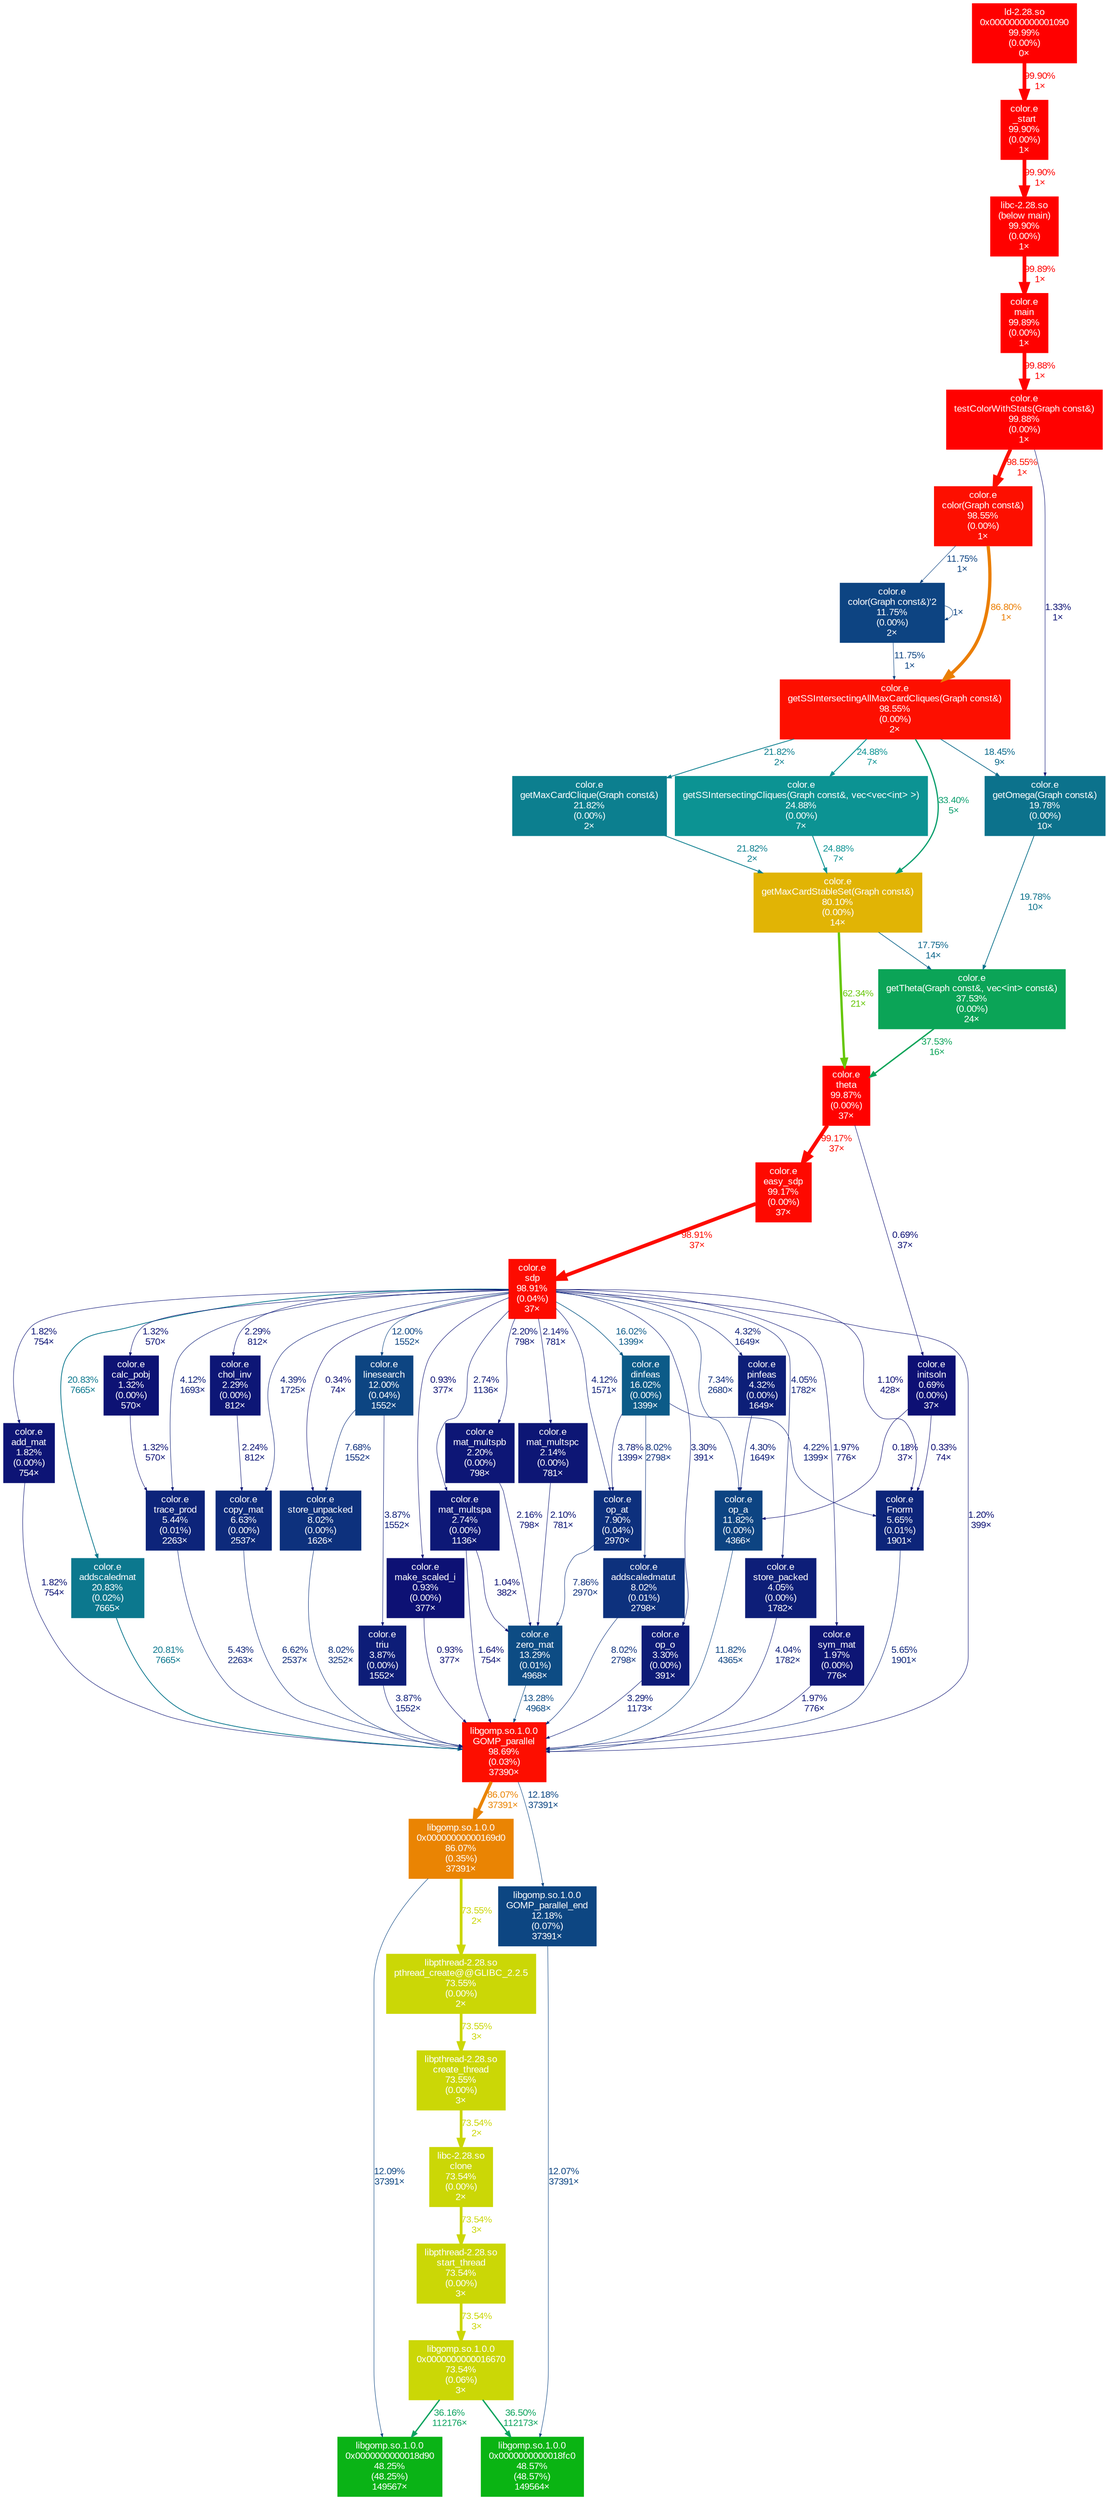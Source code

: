 digraph {
	graph [fontname=Arial, nodesep=0.125, ranksep=0.25];
	node [fontcolor=white, fontname=Arial, height=0, shape=box, style=filled, width=0];
	edge [fontname=Arial];
	"(below main)" [color="#ff0100", fontcolor="#ffffff", fontsize="10.00", label="libc-2.28.so\n(below main)\n99.90%\n(0.00%)\n1×"];
	"(below main)" -> main [arrowsize="1.00", color="#ff0100", fontcolor="#ff0100", fontsize="10.00", label="99.89%\n1×", labeldistance="4.00", penwidth="4.00"];
	"0x0000000000001090" [color="#ff0000", fontcolor="#ffffff", fontsize="10.00", label="ld-2.28.so\n0x0000000000001090\n99.99%\n(0.00%)\n0×"];
	"0x0000000000001090" -> "_start" [arrowsize="1.00", color="#ff0100", fontcolor="#ff0100", fontsize="10.00", label="99.90%\n1×", labeldistance="4.00", penwidth="4.00"];
	"0x0000000000016670" [color="#cbd706", fontcolor="#ffffff", fontsize="10.00", label="libgomp.so.1.0.0\n0x0000000000016670\n73.54%\n(0.06%)\n3×"];
	"0x0000000000016670" -> "0x0000000000018d90" [arrowsize="0.60", color="#0ba35f", fontcolor="#0ba35f", fontsize="10.00", label="36.16%\n112176×", labeldistance="1.45", penwidth="1.45"];
	"0x0000000000016670" -> "0x0000000000018fc0" [arrowsize="0.60", color="#0ba35d", fontcolor="#0ba35d", fontsize="10.00", label="36.50%\n112173×", labeldistance="1.46", penwidth="1.46"];
	"0x00000000000169d0" [color="#ea8403", fontcolor="#ffffff", fontsize="10.00", label="libgomp.so.1.0.0\n0x00000000000169d0\n86.07%\n(0.35%)\n37391×"];
	"0x00000000000169d0" -> "0x0000000000018d90" [arrowsize="0.35", color="#0d4682", fontcolor="#0d4682", fontsize="10.00", label="12.09%\n37391×", labeldistance="0.50", penwidth="0.50"];
	"0x00000000000169d0" -> "pthread_create@@GLIBC_2.2.5" [arrowsize="0.86", color="#cbd706", fontcolor="#cbd706", fontsize="10.00", label="73.55%\n2×", labeldistance="2.94", penwidth="2.94"];
	"0x0000000000018d90" [color="#0ab316", fontcolor="#ffffff", fontsize="10.00", label="libgomp.so.1.0.0\n0x0000000000018d90\n48.25%\n(48.25%)\n149567×"];
	"0x0000000000018fc0" [color="#0ab413", fontcolor="#ffffff", fontsize="10.00", label="libgomp.so.1.0.0\n0x0000000000018fc0\n48.57%\n(48.57%)\n149564×"];
	Fnorm [color="#0d257a", fontcolor="#ffffff", fontsize="10.00", label="color.e\nFnorm\n5.65%\n(0.01%)\n1901×"];
	Fnorm -> "GOMP_parallel" [arrowsize="0.35", color="#0d257a", fontcolor="#0d257a", fontsize="10.00", label="5.65%\n1901×", labeldistance="0.50", penwidth="0.50"];
	"GOMP_parallel" [color="#fd0e00", fontcolor="#ffffff", fontsize="10.00", label="libgomp.so.1.0.0\nGOMP_parallel\n98.69%\n(0.03%)\n37390×"];
	"GOMP_parallel" -> "0x00000000000169d0" [arrowsize="0.93", color="#ea8403", fontcolor="#ea8403", fontsize="10.00", label="86.07%\n37391×", labeldistance="3.44", penwidth="3.44"];
	"GOMP_parallel" -> "GOMP_parallel_end" [arrowsize="0.35", color="#0d4682", fontcolor="#0d4682", fontsize="10.00", label="12.18%\n37391×", labeldistance="0.50", penwidth="0.50"];
	"GOMP_parallel_end" [color="#0d4682", fontcolor="#ffffff", fontsize="10.00", label="libgomp.so.1.0.0\nGOMP_parallel_end\n12.18%\n(0.07%)\n37391×"];
	"GOMP_parallel_end" -> "0x0000000000018fc0" [arrowsize="0.35", color="#0d4582", fontcolor="#0d4582", fontsize="10.00", label="12.07%\n37391×", labeldistance="0.50", penwidth="0.50"];
	"_start" [color="#ff0100", fontcolor="#ffffff", fontsize="10.00", label="color.e\n_start\n99.90%\n(0.00%)\n1×"];
	"_start" -> "(below main)" [arrowsize="1.00", color="#ff0100", fontcolor="#ff0100", fontsize="10.00", label="99.90%\n1×", labeldistance="4.00", penwidth="4.00"];
	"add_mat" [color="#0d1475", fontcolor="#ffffff", fontsize="10.00", label="color.e\nadd_mat\n1.82%\n(0.00%)\n754×"];
	"add_mat" -> "GOMP_parallel" [arrowsize="0.35", color="#0d1475", fontcolor="#0d1475", fontsize="10.00", label="1.82%\n754×", labeldistance="0.50", penwidth="0.50"];
	addscaledmat [color="#0c788e", fontcolor="#ffffff", fontsize="10.00", label="color.e\naddscaledmat\n20.83%\n(0.02%)\n7665×"];
	addscaledmat -> "GOMP_parallel" [arrowsize="0.46", color="#0c788e", fontcolor="#0c788e", fontsize="10.00", label="20.81%\n7665×", labeldistance="0.83", penwidth="0.83"];
	addscaledmatut [color="#0d317d", fontcolor="#ffffff", fontsize="10.00", label="color.e\naddscaledmatut\n8.02%\n(0.01%)\n2798×"];
	addscaledmatut -> "GOMP_parallel" [arrowsize="0.35", color="#0d317d", fontcolor="#0d317d", fontsize="10.00", label="8.02%\n2798×", labeldistance="0.50", penwidth="0.50"];
	"calc_pobj" [color="#0d1274", fontcolor="#ffffff", fontsize="10.00", label="color.e\ncalc_pobj\n1.32%\n(0.00%)\n570×"];
	"calc_pobj" -> "trace_prod" [arrowsize="0.35", color="#0d1274", fontcolor="#0d1274", fontsize="10.00", label="1.32%\n570×", labeldistance="0.50", penwidth="0.50"];
	"chol_inv" [color="#0d1676", fontcolor="#ffffff", fontsize="10.00", label="color.e\nchol_inv\n2.29%\n(0.00%)\n812×"];
	"chol_inv" -> "copy_mat" [arrowsize="0.35", color="#0d1676", fontcolor="#0d1676", fontsize="10.00", label="2.24%\n812×", labeldistance="0.50", penwidth="0.50"];
	clone [color="#cbd706", fontcolor="#ffffff", fontsize="10.00", label="libc-2.28.so\nclone\n73.54%\n(0.00%)\n2×"];
	clone -> "start_thread" [arrowsize="0.86", color="#cbd706", fontcolor="#cbd706", fontsize="10.00", label="73.54%\n3×", labeldistance="2.94", penwidth="2.94"];
	"color(Graph const&)" [color="#fd0f00", fontcolor="#ffffff", fontsize="10.00", label="color.e\ncolor(Graph const&)\n98.55%\n(0.00%)\n1×"];
	"color(Graph const&)" -> "color(Graph const&)'2" [arrowsize="0.35", color="#0d4482", fontcolor="#0d4482", fontsize="10.00", label="11.75%\n1×", labeldistance="0.50", penwidth="0.50"];
	"color(Graph const&)" -> "getSSIntersectingAllMaxCardCliques(Graph const&)" [arrowsize="0.93", color="#eb7e03", fontcolor="#eb7e03", fontsize="10.00", label="86.80%\n1×", labeldistance="3.47", penwidth="3.47"];
	"color(Graph const&)'2" [color="#0d4482", fontcolor="#ffffff", fontsize="10.00", label="color.e\ncolor(Graph const&)'2\n11.75%\n(0.00%)\n2×"];
	"color(Graph const&)'2" -> "color(Graph const&)'2" [arrowsize="0.35", color="#0d4482", fontcolor="#0d4482", fontsize="10.00", label="1×", labeldistance="0.50", penwidth="0.50"];
	"color(Graph const&)'2" -> "getSSIntersectingAllMaxCardCliques(Graph const&)" [arrowsize="0.35", color="#0d4482", fontcolor="#0d4482", fontsize="10.00", label="11.75%\n1×", labeldistance="0.50", penwidth="0.50"];
	"copy_mat" [color="#0d2a7b", fontcolor="#ffffff", fontsize="10.00", label="color.e\ncopy_mat\n6.63%\n(0.00%)\n2537×"];
	"copy_mat" -> "GOMP_parallel" [arrowsize="0.35", color="#0d2a7b", fontcolor="#0d2a7b", fontsize="10.00", label="6.62%\n2537×", labeldistance="0.50", penwidth="0.50"];
	"create_thread" [color="#cbd706", fontcolor="#ffffff", fontsize="10.00", label="libpthread-2.28.so\ncreate_thread\n73.55%\n(0.00%)\n3×"];
	"create_thread" -> clone [arrowsize="0.86", color="#cbd706", fontcolor="#cbd706", fontsize="10.00", label="73.54%\n2×", labeldistance="2.94", penwidth="2.94"];
	dinfeas [color="#0c5b88", fontcolor="#ffffff", fontsize="10.00", label="color.e\ndinfeas\n16.02%\n(0.00%)\n1399×"];
	dinfeas -> Fnorm [arrowsize="0.35", color="#0d1f78", fontcolor="#0d1f78", fontsize="10.00", label="4.22%\n1399×", labeldistance="0.50", penwidth="0.50"];
	dinfeas -> addscaledmatut [arrowsize="0.35", color="#0d317d", fontcolor="#0d317d", fontsize="10.00", label="8.02%\n2798×", labeldistance="0.50", penwidth="0.50"];
	dinfeas -> "op_at" [arrowsize="0.35", color="#0d1d78", fontcolor="#0d1d78", fontsize="10.00", label="3.78%\n1399×", labeldistance="0.50", penwidth="0.50"];
	"easy_sdp" [color="#fe0900", fontcolor="#ffffff", fontsize="10.00", label="color.e\neasy_sdp\n99.17%\n(0.00%)\n37×"];
	"easy_sdp" -> sdp [arrowsize="0.99", color="#fd0b00", fontcolor="#fd0b00", fontsize="10.00", label="98.91%\n37×", labeldistance="3.96", penwidth="3.96"];
	"getMaxCardClique(Graph const&)" [color="#0c7f8f", fontcolor="#ffffff", fontsize="10.00", label="color.e\ngetMaxCardClique(Graph const&)\n21.82%\n(0.00%)\n2×"];
	"getMaxCardClique(Graph const&)" -> "getMaxCardStableSet(Graph const&)" [arrowsize="0.47", color="#0c7f8f", fontcolor="#0c7f8f", fontsize="10.00", label="21.82%\n2×", labeldistance="0.87", penwidth="0.87"];
	"getMaxCardStableSet(Graph const&)" [color="#e1b405", fontcolor="#ffffff", fontsize="10.00", label="color.e\ngetMaxCardStableSet(Graph const&)\n80.10%\n(0.00%)\n14×"];
	"getMaxCardStableSet(Graph const&)" -> "getTheta(Graph const&, vec<int> const&)" [arrowsize="0.42", color="#0c658a", fontcolor="#0c658a", fontsize="10.00", label="17.75%\n14×", labeldistance="0.71", penwidth="0.71"];
	"getMaxCardStableSet(Graph const&)" -> theta [arrowsize="0.79", color="#66c708", fontcolor="#66c708", fontsize="10.00", label="62.34%\n21×", labeldistance="2.49", penwidth="2.49"];
	"getOmega(Graph const&)" [color="#0c728c", fontcolor="#ffffff", fontsize="10.00", label="color.e\ngetOmega(Graph const&)\n19.78%\n(0.00%)\n10×"];
	"getOmega(Graph const&)" -> "getTheta(Graph const&, vec<int> const&)" [arrowsize="0.44", color="#0c728c", fontcolor="#0c728c", fontsize="10.00", label="19.78%\n10×", labeldistance="0.79", penwidth="0.79"];
	"getSSIntersectingAllMaxCardCliques(Graph const&)" [color="#fd0f00", fontcolor="#ffffff", fontsize="10.00", label="color.e\ngetSSIntersectingAllMaxCardCliques(Graph const&)\n98.55%\n(0.00%)\n2×"];
	"getSSIntersectingAllMaxCardCliques(Graph const&)" -> "getMaxCardClique(Graph const&)" [arrowsize="0.47", color="#0c7f8f", fontcolor="#0c7f8f", fontsize="10.00", label="21.82%\n2×", labeldistance="0.87", penwidth="0.87"];
	"getSSIntersectingAllMaxCardCliques(Graph const&)" -> "getMaxCardStableSet(Graph const&)" [arrowsize="0.58", color="#0b9f6d", fontcolor="#0b9f6d", fontsize="10.00", label="33.40%\n5×", labeldistance="1.34", penwidth="1.34"];
	"getSSIntersectingAllMaxCardCliques(Graph const&)" -> "getOmega(Graph const&)" [arrowsize="0.43", color="#0c6a8b", fontcolor="#0c6a8b", fontsize="10.00", label="18.45%\n9×", labeldistance="0.74", penwidth="0.74"];
	"getSSIntersectingAllMaxCardCliques(Graph const&)" -> "getSSIntersectingCliques(Graph const&, vec<vec<int> >)" [arrowsize="0.50", color="#0c9393", fontcolor="#0c9393", fontsize="10.00", label="24.88%\n7×", labeldistance="1.00", penwidth="1.00"];
	"getSSIntersectingCliques(Graph const&, vec<vec<int> >)" [color="#0c9393", fontcolor="#ffffff", fontsize="10.00", label="color.e\ngetSSIntersectingCliques(Graph const&, vec<vec<int> >)\n24.88%\n(0.00%)\n7×"];
	"getSSIntersectingCliques(Graph const&, vec<vec<int> >)" -> "getMaxCardStableSet(Graph const&)" [arrowsize="0.50", color="#0c9393", fontcolor="#0c9393", fontsize="10.00", label="24.88%\n7×", labeldistance="1.00", penwidth="1.00"];
	"getTheta(Graph const&, vec<int> const&)" [color="#0ba457", fontcolor="#ffffff", fontsize="10.00", label="color.e\ngetTheta(Graph const&, vec<int> const&)\n37.53%\n(0.00%)\n24×"];
	"getTheta(Graph const&, vec<int> const&)" -> theta [arrowsize="0.61", color="#0ba458", fontcolor="#0ba458", fontsize="10.00", label="37.53%\n16×", labeldistance="1.50", penwidth="1.50"];
	initsoln [color="#0d1074", fontcolor="#ffffff", fontsize="10.00", label="color.e\ninitsoln\n0.69%\n(0.00%)\n37×"];
	initsoln -> Fnorm [arrowsize="0.35", color="#0d0e73", fontcolor="#0d0e73", fontsize="10.00", label="0.33%\n74×", labeldistance="0.50", penwidth="0.50"];
	initsoln -> "op_a" [arrowsize="0.35", color="#0d0d73", fontcolor="#0d0d73", fontsize="10.00", label="0.18%\n37×", labeldistance="0.50", penwidth="0.50"];
	linesearch [color="#0d4582", fontcolor="#ffffff", fontsize="10.00", label="color.e\nlinesearch\n12.00%\n(0.04%)\n1552×"];
	linesearch -> "store_unpacked" [arrowsize="0.35", color="#0d2f7d", fontcolor="#0d2f7d", fontsize="10.00", label="7.68%\n1552×", labeldistance="0.50", penwidth="0.50"];
	linesearch -> triu [arrowsize="0.35", color="#0d1d78", fontcolor="#0d1d78", fontsize="10.00", label="3.87%\n1552×", labeldistance="0.50", penwidth="0.50"];
	main [color="#ff0100", fontcolor="#ffffff", fontsize="10.00", label="color.e\nmain\n99.89%\n(0.00%)\n1×"];
	main -> "testColorWithStats(Graph const&)" [arrowsize="1.00", color="#ff0100", fontcolor="#ff0100", fontsize="10.00", label="99.88%\n1×", labeldistance="4.00", penwidth="4.00"];
	"make_scaled_i" [color="#0d1174", fontcolor="#ffffff", fontsize="10.00", label="color.e\nmake_scaled_i\n0.93%\n(0.00%)\n377×"];
	"make_scaled_i" -> "GOMP_parallel" [arrowsize="0.35", color="#0d1174", fontcolor="#0d1174", fontsize="10.00", label="0.93%\n377×", labeldistance="0.50", penwidth="0.50"];
	"mat_multspa" [color="#0d1876", fontcolor="#ffffff", fontsize="10.00", label="color.e\nmat_multspa\n2.74%\n(0.00%)\n1136×"];
	"mat_multspa" -> "GOMP_parallel" [arrowsize="0.35", color="#0d1475", fontcolor="#0d1475", fontsize="10.00", label="1.64%\n754×", labeldistance="0.50", penwidth="0.50"];
	"mat_multspa" -> "zero_mat" [arrowsize="0.35", color="#0d1174", fontcolor="#0d1174", fontsize="10.00", label="1.04%\n382×", labeldistance="0.50", penwidth="0.50"];
	"mat_multspb" [color="#0d1676", fontcolor="#ffffff", fontsize="10.00", label="color.e\nmat_multspb\n2.20%\n(0.00%)\n798×"];
	"mat_multspb" -> "zero_mat" [arrowsize="0.35", color="#0d1676", fontcolor="#0d1676", fontsize="10.00", label="2.16%\n798×", labeldistance="0.50", penwidth="0.50"];
	"mat_multspc" [color="#0d1675", fontcolor="#ffffff", fontsize="10.00", label="color.e\nmat_multspc\n2.14%\n(0.00%)\n781×"];
	"mat_multspc" -> "zero_mat" [arrowsize="0.35", color="#0d1675", fontcolor="#0d1675", fontsize="10.00", label="2.10%\n781×", labeldistance="0.50", penwidth="0.50"];
	"op_a" [color="#0d4482", fontcolor="#ffffff", fontsize="10.00", label="color.e\nop_a\n11.82%\n(0.00%)\n4366×"];
	"op_a" -> "GOMP_parallel" [arrowsize="0.35", color="#0d4482", fontcolor="#0d4482", fontsize="10.00", label="11.82%\n4365×", labeldistance="0.50", penwidth="0.50"];
	"op_at" [color="#0d307d", fontcolor="#ffffff", fontsize="10.00", label="color.e\nop_at\n7.90%\n(0.04%)\n2970×"];
	"op_at" -> "zero_mat" [arrowsize="0.35", color="#0d307d", fontcolor="#0d307d", fontsize="10.00", label="7.86%\n2970×", labeldistance="0.50", penwidth="0.50"];
	"op_o" [color="#0d1b77", fontcolor="#ffffff", fontsize="10.00", label="color.e\nop_o\n3.30%\n(0.00%)\n391×"];
	"op_o" -> "GOMP_parallel" [arrowsize="0.35", color="#0d1b77", fontcolor="#0d1b77", fontsize="10.00", label="3.29%\n1173×", labeldistance="0.50", penwidth="0.50"];
	pinfeas [color="#0d1f78", fontcolor="#ffffff", fontsize="10.00", label="color.e\npinfeas\n4.32%\n(0.00%)\n1649×"];
	pinfeas -> "op_a" [arrowsize="0.35", color="#0d1f78", fontcolor="#0d1f78", fontsize="10.00", label="4.30%\n1649×", labeldistance="0.50", penwidth="0.50"];
	"pthread_create@@GLIBC_2.2.5" [color="#cbd706", fontcolor="#ffffff", fontsize="10.00", label="libpthread-2.28.so\npthread_create@@GLIBC_2.2.5\n73.55%\n(0.00%)\n2×"];
	"pthread_create@@GLIBC_2.2.5" -> "create_thread" [arrowsize="0.86", color="#cbd706", fontcolor="#cbd706", fontsize="10.00", label="73.55%\n3×", labeldistance="2.94", penwidth="2.94"];
	sdp [color="#fd0b00", fontcolor="#ffffff", fontsize="10.00", label="color.e\nsdp\n98.91%\n(0.04%)\n37×"];
	sdp -> Fnorm [arrowsize="0.35", color="#0d1174", fontcolor="#0d1174", fontsize="10.00", label="1.10%\n428×", labeldistance="0.50", penwidth="0.50"];
	sdp -> "GOMP_parallel" [arrowsize="0.35", color="#0d1274", fontcolor="#0d1274", fontsize="10.00", label="1.20%\n399×", labeldistance="0.50", penwidth="0.50"];
	sdp -> "add_mat" [arrowsize="0.35", color="#0d1475", fontcolor="#0d1475", fontsize="10.00", label="1.82%\n754×", labeldistance="0.50", penwidth="0.50"];
	sdp -> addscaledmat [arrowsize="0.46", color="#0c788e", fontcolor="#0c788e", fontsize="10.00", label="20.83%\n7665×", labeldistance="0.83", penwidth="0.83"];
	sdp -> "calc_pobj" [arrowsize="0.35", color="#0d1274", fontcolor="#0d1274", fontsize="10.00", label="1.32%\n570×", labeldistance="0.50", penwidth="0.50"];
	sdp -> "chol_inv" [arrowsize="0.35", color="#0d1676", fontcolor="#0d1676", fontsize="10.00", label="2.29%\n812×", labeldistance="0.50", penwidth="0.50"];
	sdp -> "copy_mat" [arrowsize="0.35", color="#0d2078", fontcolor="#0d2078", fontsize="10.00", label="4.39%\n1725×", labeldistance="0.50", penwidth="0.50"];
	sdp -> dinfeas [arrowsize="0.40", color="#0c5b88", fontcolor="#0c5b88", fontsize="10.00", label="16.02%\n1399×", labeldistance="0.64", penwidth="0.64"];
	sdp -> linesearch [arrowsize="0.35", color="#0d4582", fontcolor="#0d4582", fontsize="10.00", label="12.00%\n1552×", labeldistance="0.50", penwidth="0.50"];
	sdp -> "make_scaled_i" [arrowsize="0.35", color="#0d1174", fontcolor="#0d1174", fontsize="10.00", label="0.93%\n377×", labeldistance="0.50", penwidth="0.50"];
	sdp -> "mat_multspa" [arrowsize="0.35", color="#0d1876", fontcolor="#0d1876", fontsize="10.00", label="2.74%\n1136×", labeldistance="0.50", penwidth="0.50"];
	sdp -> "mat_multspb" [arrowsize="0.35", color="#0d1676", fontcolor="#0d1676", fontsize="10.00", label="2.20%\n798×", labeldistance="0.50", penwidth="0.50"];
	sdp -> "mat_multspc" [arrowsize="0.35", color="#0d1675", fontcolor="#0d1675", fontsize="10.00", label="2.14%\n781×", labeldistance="0.50", penwidth="0.50"];
	sdp -> "op_a" [arrowsize="0.35", color="#0d2d7c", fontcolor="#0d2d7c", fontsize="10.00", label="7.34%\n2680×", labeldistance="0.50", penwidth="0.50"];
	sdp -> "op_at" [arrowsize="0.35", color="#0d1e78", fontcolor="#0d1e78", fontsize="10.00", label="4.12%\n1571×", labeldistance="0.50", penwidth="0.50"];
	sdp -> "op_o" [arrowsize="0.35", color="#0d1b77", fontcolor="#0d1b77", fontsize="10.00", label="3.30%\n391×", labeldistance="0.50", penwidth="0.50"];
	sdp -> pinfeas [arrowsize="0.35", color="#0d1f78", fontcolor="#0d1f78", fontsize="10.00", label="4.32%\n1649×", labeldistance="0.50", penwidth="0.50"];
	sdp -> "store_packed" [arrowsize="0.35", color="#0d1e78", fontcolor="#0d1e78", fontsize="10.00", label="4.05%\n1782×", labeldistance="0.50", penwidth="0.50"];
	sdp -> "store_unpacked" [arrowsize="0.35", color="#0d0e73", fontcolor="#0d0e73", fontsize="10.00", label="0.34%\n74×", labeldistance="0.50", penwidth="0.50"];
	sdp -> "sym_mat" [arrowsize="0.35", color="#0d1575", fontcolor="#0d1575", fontsize="10.00", label="1.97%\n776×", labeldistance="0.50", penwidth="0.50"];
	sdp -> "trace_prod" [arrowsize="0.35", color="#0d1e78", fontcolor="#0d1e78", fontsize="10.00", label="4.12%\n1693×", labeldistance="0.50", penwidth="0.50"];
	"start_thread" [color="#cbd706", fontcolor="#ffffff", fontsize="10.00", label="libpthread-2.28.so\nstart_thread\n73.54%\n(0.00%)\n3×"];
	"start_thread" -> "0x0000000000016670" [arrowsize="0.86", color="#cbd706", fontcolor="#cbd706", fontsize="10.00", label="73.54%\n3×", labeldistance="2.94", penwidth="2.94"];
	"store_packed" [color="#0d1e78", fontcolor="#ffffff", fontsize="10.00", label="color.e\nstore_packed\n4.05%\n(0.00%)\n1782×"];
	"store_packed" -> "GOMP_parallel" [arrowsize="0.35", color="#0d1e78", fontcolor="#0d1e78", fontsize="10.00", label="4.04%\n1782×", labeldistance="0.50", penwidth="0.50"];
	"store_unpacked" [color="#0d317d", fontcolor="#ffffff", fontsize="10.00", label="color.e\nstore_unpacked\n8.02%\n(0.00%)\n1626×"];
	"store_unpacked" -> "GOMP_parallel" [arrowsize="0.35", color="#0d317d", fontcolor="#0d317d", fontsize="10.00", label="8.02%\n3252×", labeldistance="0.50", penwidth="0.50"];
	"sym_mat" [color="#0d1575", fontcolor="#ffffff", fontsize="10.00", label="color.e\nsym_mat\n1.97%\n(0.00%)\n776×"];
	"sym_mat" -> "GOMP_parallel" [arrowsize="0.35", color="#0d1575", fontcolor="#0d1575", fontsize="10.00", label="1.97%\n776×", labeldistance="0.50", penwidth="0.50"];
	"testColorWithStats(Graph const&)" [color="#ff0100", fontcolor="#ffffff", fontsize="10.00", label="color.e\ntestColorWithStats(Graph const&)\n99.88%\n(0.00%)\n1×"];
	"testColorWithStats(Graph const&)" -> "color(Graph const&)" [arrowsize="0.99", color="#fd0f00", fontcolor="#fd0f00", fontsize="10.00", label="98.55%\n1×", labeldistance="3.94", penwidth="3.94"];
	"testColorWithStats(Graph const&)" -> "getOmega(Graph const&)" [arrowsize="0.35", color="#0d1274", fontcolor="#0d1274", fontsize="10.00", label="1.33%\n1×", labeldistance="0.50", penwidth="0.50"];
	theta [color="#ff0100", fontcolor="#ffffff", fontsize="10.00", label="color.e\ntheta\n99.87%\n(0.00%)\n37×"];
	theta -> "easy_sdp" [arrowsize="1.00", color="#fe0900", fontcolor="#fe0900", fontsize="10.00", label="99.17%\n37×", labeldistance="3.97", penwidth="3.97"];
	theta -> initsoln [arrowsize="0.35", color="#0d1074", fontcolor="#0d1074", fontsize="10.00", label="0.69%\n37×", labeldistance="0.50", penwidth="0.50"];
	"trace_prod" [color="#0d247a", fontcolor="#ffffff", fontsize="10.00", label="color.e\ntrace_prod\n5.44%\n(0.01%)\n2263×"];
	"trace_prod" -> "GOMP_parallel" [arrowsize="0.35", color="#0d247a", fontcolor="#0d247a", fontsize="10.00", label="5.43%\n2263×", labeldistance="0.50", penwidth="0.50"];
	triu [color="#0d1d78", fontcolor="#ffffff", fontsize="10.00", label="color.e\ntriu\n3.87%\n(0.00%)\n1552×"];
	triu -> "GOMP_parallel" [arrowsize="0.35", color="#0d1d78", fontcolor="#0d1d78", fontsize="10.00", label="3.87%\n1552×", labeldistance="0.50", penwidth="0.50"];
	"zero_mat" [color="#0d4c84", fontcolor="#ffffff", fontsize="10.00", label="color.e\nzero_mat\n13.29%\n(0.01%)\n4968×"];
	"zero_mat" -> "GOMP_parallel" [arrowsize="0.36", color="#0d4c84", fontcolor="#0d4c84", fontsize="10.00", label="13.28%\n4968×", labeldistance="0.53", penwidth="0.53"];
}
